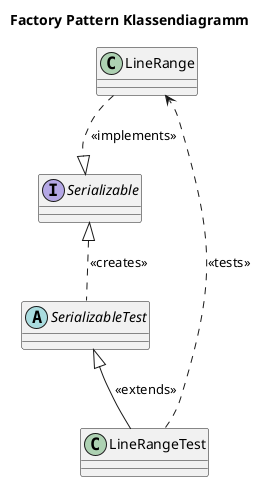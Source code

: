 @startuml

title Factory Pattern Klassendiagramm

class LineRange
class LineRangeTest
interface Serializable
abstract class SerializableTest

SerializableTest <|-- LineRangeTest : <<extends>>
LineRange ..|> Serializable : <<implements>>
LineRangeTest ..> LineRange : <<tests>>
Serializable <|.. SerializableTest : <<creates>>

@enduml